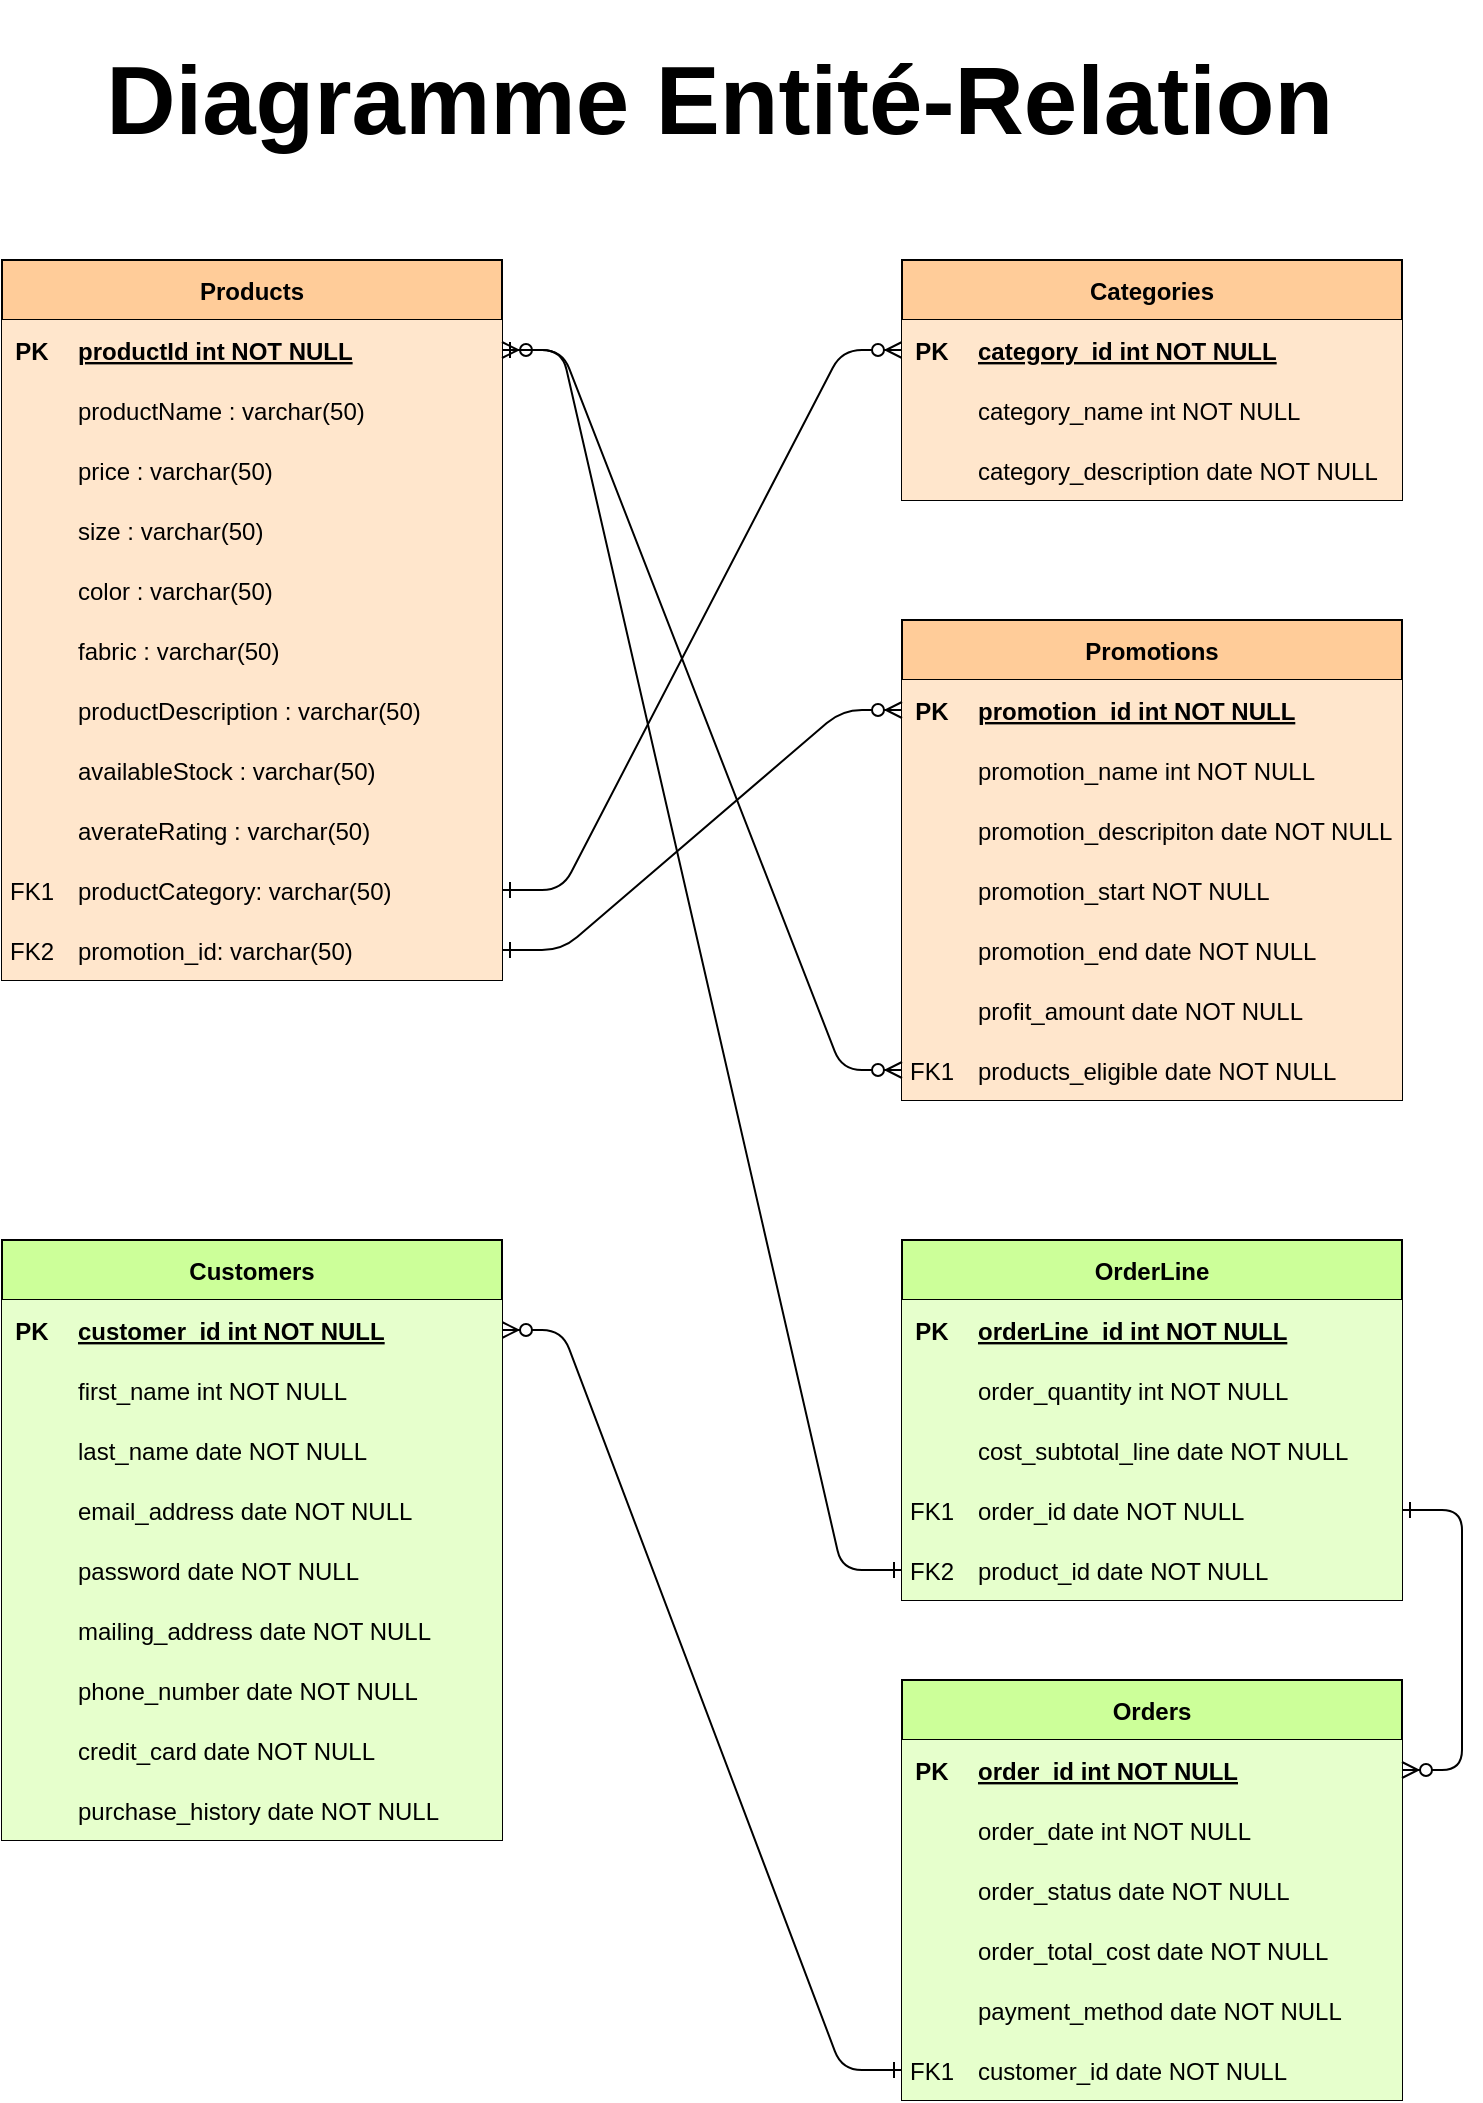 <mxfile version="23.1.5" type="device">
  <diagram id="R2lEEEUBdFMjLlhIrx00" name="Page-1">
    <mxGraphModel dx="827" dy="446" grid="1" gridSize="10" guides="1" tooltips="1" connect="1" arrows="1" fold="1" page="1" pageScale="1" pageWidth="850" pageHeight="1100" math="0" shadow="0" extFonts="Permanent Marker^https://fonts.googleapis.com/css?family=Permanent+Marker">
      <root>
        <mxCell id="0" />
        <mxCell id="1" parent="0" />
        <mxCell id="C-vyLk0tnHw3VtMMgP7b-1" value="" style="edgeStyle=entityRelationEdgeStyle;endArrow=ERzeroToMany;startArrow=ERone;endFill=1;startFill=0;entryX=0;entryY=0.5;entryDx=0;entryDy=0;" parent="1" source="kTmBrPCuGfn3WmzhbBEL-50" target="C-vyLk0tnHw3VtMMgP7b-3" edge="1">
          <mxGeometry width="100" height="100" relative="1" as="geometry">
            <mxPoint x="320" y="760" as="sourcePoint" />
            <mxPoint x="420" y="660" as="targetPoint" />
            <Array as="points">
              <mxPoint x="500" y="200" />
            </Array>
          </mxGeometry>
        </mxCell>
        <mxCell id="C-vyLk0tnHw3VtMMgP7b-12" value="" style="edgeStyle=entityRelationEdgeStyle;endArrow=ERzeroToMany;startArrow=ERone;endFill=1;startFill=0;fontStyle=1" parent="1" source="kTmBrPCuGfn3WmzhbBEL-87" target="C-vyLk0tnHw3VtMMgP7b-14" edge="1">
          <mxGeometry width="100" height="100" relative="1" as="geometry">
            <mxPoint x="380" y="220" as="sourcePoint" />
            <mxPoint x="440" y="245" as="targetPoint" />
          </mxGeometry>
        </mxCell>
        <mxCell id="C-vyLk0tnHw3VtMMgP7b-2" value="Categories" style="shape=table;startSize=30;container=1;collapsible=1;childLayout=tableLayout;fixedRows=1;rowLines=0;fontStyle=1;align=center;resizeLast=1;fillColor=#FFCC99;" parent="1" vertex="1">
          <mxGeometry x="510" y="160" width="250" height="120" as="geometry" />
        </mxCell>
        <mxCell id="C-vyLk0tnHw3VtMMgP7b-3" value="" style="shape=partialRectangle;collapsible=0;dropTarget=0;pointerEvents=0;fillColor=#FFE6CC;points=[[0,0.5],[1,0.5]];portConstraint=eastwest;top=0;left=0;right=0;bottom=1;" parent="C-vyLk0tnHw3VtMMgP7b-2" vertex="1">
          <mxGeometry y="30" width="250" height="30" as="geometry" />
        </mxCell>
        <mxCell id="C-vyLk0tnHw3VtMMgP7b-4" value="PK" style="shape=partialRectangle;overflow=hidden;connectable=0;fillColor=#FFE6CC;top=0;left=0;bottom=0;right=0;fontStyle=1;" parent="C-vyLk0tnHw3VtMMgP7b-3" vertex="1">
          <mxGeometry width="30" height="30" as="geometry">
            <mxRectangle width="30" height="30" as="alternateBounds" />
          </mxGeometry>
        </mxCell>
        <mxCell id="C-vyLk0tnHw3VtMMgP7b-5" value="category_id int NOT NULL " style="shape=partialRectangle;overflow=hidden;connectable=0;fillColor=#FFE6CC;top=0;left=0;bottom=0;right=0;align=left;spacingLeft=6;fontStyle=5;" parent="C-vyLk0tnHw3VtMMgP7b-3" vertex="1">
          <mxGeometry x="30" width="220" height="30" as="geometry">
            <mxRectangle width="220" height="30" as="alternateBounds" />
          </mxGeometry>
        </mxCell>
        <mxCell id="C-vyLk0tnHw3VtMMgP7b-6" value="" style="shape=partialRectangle;collapsible=0;dropTarget=0;pointerEvents=0;fillColor=#FFE6CC;points=[[0,0.5],[1,0.5]];portConstraint=eastwest;top=0;left=0;right=0;bottom=0;" parent="C-vyLk0tnHw3VtMMgP7b-2" vertex="1">
          <mxGeometry y="60" width="250" height="30" as="geometry" />
        </mxCell>
        <mxCell id="C-vyLk0tnHw3VtMMgP7b-7" value="" style="shape=partialRectangle;overflow=hidden;connectable=0;fillColor=#FFE6CC;top=0;left=0;bottom=0;right=0;" parent="C-vyLk0tnHw3VtMMgP7b-6" vertex="1">
          <mxGeometry width="30" height="30" as="geometry">
            <mxRectangle width="30" height="30" as="alternateBounds" />
          </mxGeometry>
        </mxCell>
        <mxCell id="C-vyLk0tnHw3VtMMgP7b-8" value="category_name int NOT NULL" style="shape=partialRectangle;overflow=hidden;connectable=0;fillColor=#FFE6CC;top=0;left=0;bottom=0;right=0;align=left;spacingLeft=6;" parent="C-vyLk0tnHw3VtMMgP7b-6" vertex="1">
          <mxGeometry x="30" width="220" height="30" as="geometry">
            <mxRectangle width="220" height="30" as="alternateBounds" />
          </mxGeometry>
        </mxCell>
        <mxCell id="C-vyLk0tnHw3VtMMgP7b-9" value="" style="shape=partialRectangle;collapsible=0;dropTarget=0;pointerEvents=0;fillColor=#FFE6CC;points=[[0,0.5],[1,0.5]];portConstraint=eastwest;top=0;left=0;right=0;bottom=0;" parent="C-vyLk0tnHw3VtMMgP7b-2" vertex="1">
          <mxGeometry y="90" width="250" height="30" as="geometry" />
        </mxCell>
        <mxCell id="C-vyLk0tnHw3VtMMgP7b-10" value="" style="shape=partialRectangle;overflow=hidden;connectable=0;fillColor=#FFE6CC;top=0;left=0;bottom=0;right=0;" parent="C-vyLk0tnHw3VtMMgP7b-9" vertex="1">
          <mxGeometry width="30" height="30" as="geometry">
            <mxRectangle width="30" height="30" as="alternateBounds" />
          </mxGeometry>
        </mxCell>
        <mxCell id="C-vyLk0tnHw3VtMMgP7b-11" value="category_description date NOT NULL" style="shape=partialRectangle;overflow=hidden;connectable=0;fillColor=#FFE6CC;top=0;left=0;bottom=0;right=0;align=left;spacingLeft=6;" parent="C-vyLk0tnHw3VtMMgP7b-9" vertex="1">
          <mxGeometry x="30" width="220" height="30" as="geometry">
            <mxRectangle width="220" height="30" as="alternateBounds" />
          </mxGeometry>
        </mxCell>
        <mxCell id="C-vyLk0tnHw3VtMMgP7b-13" value="Customers" style="shape=table;startSize=30;container=1;collapsible=1;childLayout=tableLayout;fixedRows=1;rowLines=0;fontStyle=1;align=center;resizeLast=1;fillColor=#CCFF99;" parent="1" vertex="1">
          <mxGeometry x="60" y="650" width="250" height="300" as="geometry" />
        </mxCell>
        <mxCell id="C-vyLk0tnHw3VtMMgP7b-14" value="" style="shape=partialRectangle;collapsible=0;dropTarget=0;pointerEvents=0;fillColor=#E6FFCC;points=[[0,0.5],[1,0.5]];portConstraint=eastwest;top=0;left=0;right=0;bottom=1;" parent="C-vyLk0tnHw3VtMMgP7b-13" vertex="1">
          <mxGeometry y="30" width="250" height="30" as="geometry" />
        </mxCell>
        <mxCell id="C-vyLk0tnHw3VtMMgP7b-15" value="PK" style="shape=partialRectangle;overflow=hidden;connectable=0;fillColor=#E6FFCC;top=0;left=0;bottom=0;right=0;fontStyle=1;" parent="C-vyLk0tnHw3VtMMgP7b-14" vertex="1">
          <mxGeometry width="30" height="30" as="geometry">
            <mxRectangle width="30" height="30" as="alternateBounds" />
          </mxGeometry>
        </mxCell>
        <mxCell id="C-vyLk0tnHw3VtMMgP7b-16" value="customer_id int NOT NULL " style="shape=partialRectangle;overflow=hidden;connectable=0;fillColor=#E6FFCC;top=0;left=0;bottom=0;right=0;align=left;spacingLeft=6;fontStyle=5;" parent="C-vyLk0tnHw3VtMMgP7b-14" vertex="1">
          <mxGeometry x="30" width="220" height="30" as="geometry">
            <mxRectangle width="220" height="30" as="alternateBounds" />
          </mxGeometry>
        </mxCell>
        <mxCell id="C-vyLk0tnHw3VtMMgP7b-17" value="" style="shape=partialRectangle;collapsible=0;dropTarget=0;pointerEvents=0;fillColor=#E6FFCC;points=[[0,0.5],[1,0.5]];portConstraint=eastwest;top=0;left=0;right=0;bottom=0;" parent="C-vyLk0tnHw3VtMMgP7b-13" vertex="1">
          <mxGeometry y="60" width="250" height="30" as="geometry" />
        </mxCell>
        <mxCell id="C-vyLk0tnHw3VtMMgP7b-18" value="" style="shape=partialRectangle;overflow=hidden;connectable=0;fillColor=#E6FFCC;top=0;left=0;bottom=0;right=0;" parent="C-vyLk0tnHw3VtMMgP7b-17" vertex="1">
          <mxGeometry width="30" height="30" as="geometry">
            <mxRectangle width="30" height="30" as="alternateBounds" />
          </mxGeometry>
        </mxCell>
        <mxCell id="C-vyLk0tnHw3VtMMgP7b-19" value="first_name int NOT NULL" style="shape=partialRectangle;overflow=hidden;connectable=0;fillColor=#E6FFCC;top=0;left=0;bottom=0;right=0;align=left;spacingLeft=6;" parent="C-vyLk0tnHw3VtMMgP7b-17" vertex="1">
          <mxGeometry x="30" width="220" height="30" as="geometry">
            <mxRectangle width="220" height="30" as="alternateBounds" />
          </mxGeometry>
        </mxCell>
        <mxCell id="C-vyLk0tnHw3VtMMgP7b-20" value="" style="shape=partialRectangle;collapsible=0;dropTarget=0;pointerEvents=0;fillColor=#E6FFCC;points=[[0,0.5],[1,0.5]];portConstraint=eastwest;top=0;left=0;right=0;bottom=0;" parent="C-vyLk0tnHw3VtMMgP7b-13" vertex="1">
          <mxGeometry y="90" width="250" height="30" as="geometry" />
        </mxCell>
        <mxCell id="C-vyLk0tnHw3VtMMgP7b-21" value="" style="shape=partialRectangle;overflow=hidden;connectable=0;fillColor=#E6FFCC;top=0;left=0;bottom=0;right=0;" parent="C-vyLk0tnHw3VtMMgP7b-20" vertex="1">
          <mxGeometry width="30" height="30" as="geometry">
            <mxRectangle width="30" height="30" as="alternateBounds" />
          </mxGeometry>
        </mxCell>
        <mxCell id="C-vyLk0tnHw3VtMMgP7b-22" value="last_name date NOT NULL" style="shape=partialRectangle;overflow=hidden;connectable=0;fillColor=#E6FFCC;top=0;left=0;bottom=0;right=0;align=left;spacingLeft=6;" parent="C-vyLk0tnHw3VtMMgP7b-20" vertex="1">
          <mxGeometry x="30" width="220" height="30" as="geometry">
            <mxRectangle width="220" height="30" as="alternateBounds" />
          </mxGeometry>
        </mxCell>
        <mxCell id="kTmBrPCuGfn3WmzhbBEL-53" value="" style="shape=partialRectangle;collapsible=0;dropTarget=0;pointerEvents=0;fillColor=#E6FFCC;points=[[0,0.5],[1,0.5]];portConstraint=eastwest;top=0;left=0;right=0;bottom=0;" vertex="1" parent="C-vyLk0tnHw3VtMMgP7b-13">
          <mxGeometry y="120" width="250" height="30" as="geometry" />
        </mxCell>
        <mxCell id="kTmBrPCuGfn3WmzhbBEL-54" value="" style="shape=partialRectangle;overflow=hidden;connectable=0;fillColor=#E6FFCC;top=0;left=0;bottom=0;right=0;" vertex="1" parent="kTmBrPCuGfn3WmzhbBEL-53">
          <mxGeometry width="30" height="30" as="geometry">
            <mxRectangle width="30" height="30" as="alternateBounds" />
          </mxGeometry>
        </mxCell>
        <mxCell id="kTmBrPCuGfn3WmzhbBEL-55" value="email_address date NOT NULL" style="shape=partialRectangle;overflow=hidden;connectable=0;fillColor=#E6FFCC;top=0;left=0;bottom=0;right=0;align=left;spacingLeft=6;" vertex="1" parent="kTmBrPCuGfn3WmzhbBEL-53">
          <mxGeometry x="30" width="220" height="30" as="geometry">
            <mxRectangle width="220" height="30" as="alternateBounds" />
          </mxGeometry>
        </mxCell>
        <mxCell id="kTmBrPCuGfn3WmzhbBEL-56" value="" style="shape=partialRectangle;collapsible=0;dropTarget=0;pointerEvents=0;fillColor=#E6FFCC;points=[[0,0.5],[1,0.5]];portConstraint=eastwest;top=0;left=0;right=0;bottom=0;" vertex="1" parent="C-vyLk0tnHw3VtMMgP7b-13">
          <mxGeometry y="150" width="250" height="30" as="geometry" />
        </mxCell>
        <mxCell id="kTmBrPCuGfn3WmzhbBEL-57" value="" style="shape=partialRectangle;overflow=hidden;connectable=0;fillColor=#E6FFCC;top=0;left=0;bottom=0;right=0;" vertex="1" parent="kTmBrPCuGfn3WmzhbBEL-56">
          <mxGeometry width="30" height="30" as="geometry">
            <mxRectangle width="30" height="30" as="alternateBounds" />
          </mxGeometry>
        </mxCell>
        <mxCell id="kTmBrPCuGfn3WmzhbBEL-58" value="password date NOT NULL" style="shape=partialRectangle;overflow=hidden;connectable=0;fillColor=#E6FFCC;top=0;left=0;bottom=0;right=0;align=left;spacingLeft=6;" vertex="1" parent="kTmBrPCuGfn3WmzhbBEL-56">
          <mxGeometry x="30" width="220" height="30" as="geometry">
            <mxRectangle width="220" height="30" as="alternateBounds" />
          </mxGeometry>
        </mxCell>
        <mxCell id="kTmBrPCuGfn3WmzhbBEL-59" value="" style="shape=partialRectangle;collapsible=0;dropTarget=0;pointerEvents=0;fillColor=#E6FFCC;points=[[0,0.5],[1,0.5]];portConstraint=eastwest;top=0;left=0;right=0;bottom=0;" vertex="1" parent="C-vyLk0tnHw3VtMMgP7b-13">
          <mxGeometry y="180" width="250" height="30" as="geometry" />
        </mxCell>
        <mxCell id="kTmBrPCuGfn3WmzhbBEL-60" value="" style="shape=partialRectangle;overflow=hidden;connectable=0;fillColor=#E6FFCC;top=0;left=0;bottom=0;right=0;" vertex="1" parent="kTmBrPCuGfn3WmzhbBEL-59">
          <mxGeometry width="30" height="30" as="geometry">
            <mxRectangle width="30" height="30" as="alternateBounds" />
          </mxGeometry>
        </mxCell>
        <mxCell id="kTmBrPCuGfn3WmzhbBEL-61" value="mailing_address date NOT NULL" style="shape=partialRectangle;overflow=hidden;connectable=0;fillColor=#E6FFCC;top=0;left=0;bottom=0;right=0;align=left;spacingLeft=6;" vertex="1" parent="kTmBrPCuGfn3WmzhbBEL-59">
          <mxGeometry x="30" width="220" height="30" as="geometry">
            <mxRectangle width="220" height="30" as="alternateBounds" />
          </mxGeometry>
        </mxCell>
        <mxCell id="kTmBrPCuGfn3WmzhbBEL-62" value="" style="shape=partialRectangle;collapsible=0;dropTarget=0;pointerEvents=0;fillColor=#E6FFCC;points=[[0,0.5],[1,0.5]];portConstraint=eastwest;top=0;left=0;right=0;bottom=0;" vertex="1" parent="C-vyLk0tnHw3VtMMgP7b-13">
          <mxGeometry y="210" width="250" height="30" as="geometry" />
        </mxCell>
        <mxCell id="kTmBrPCuGfn3WmzhbBEL-63" value="" style="shape=partialRectangle;overflow=hidden;connectable=0;fillColor=#E6FFCC;top=0;left=0;bottom=0;right=0;" vertex="1" parent="kTmBrPCuGfn3WmzhbBEL-62">
          <mxGeometry width="30" height="30" as="geometry">
            <mxRectangle width="30" height="30" as="alternateBounds" />
          </mxGeometry>
        </mxCell>
        <mxCell id="kTmBrPCuGfn3WmzhbBEL-64" value="phone_number date NOT NULL" style="shape=partialRectangle;overflow=hidden;connectable=0;fillColor=#E6FFCC;top=0;left=0;bottom=0;right=0;align=left;spacingLeft=6;" vertex="1" parent="kTmBrPCuGfn3WmzhbBEL-62">
          <mxGeometry x="30" width="220" height="30" as="geometry">
            <mxRectangle width="220" height="30" as="alternateBounds" />
          </mxGeometry>
        </mxCell>
        <mxCell id="kTmBrPCuGfn3WmzhbBEL-65" value="" style="shape=partialRectangle;collapsible=0;dropTarget=0;pointerEvents=0;fillColor=#E6FFCC;points=[[0,0.5],[1,0.5]];portConstraint=eastwest;top=0;left=0;right=0;bottom=0;" vertex="1" parent="C-vyLk0tnHw3VtMMgP7b-13">
          <mxGeometry y="240" width="250" height="30" as="geometry" />
        </mxCell>
        <mxCell id="kTmBrPCuGfn3WmzhbBEL-66" value="" style="shape=partialRectangle;overflow=hidden;connectable=0;fillColor=#E6FFCC;top=0;left=0;bottom=0;right=0;" vertex="1" parent="kTmBrPCuGfn3WmzhbBEL-65">
          <mxGeometry width="30" height="30" as="geometry">
            <mxRectangle width="30" height="30" as="alternateBounds" />
          </mxGeometry>
        </mxCell>
        <mxCell id="kTmBrPCuGfn3WmzhbBEL-67" value="credit_card date NOT NULL" style="shape=partialRectangle;overflow=hidden;connectable=0;fillColor=#E6FFCC;top=0;left=0;bottom=0;right=0;align=left;spacingLeft=6;" vertex="1" parent="kTmBrPCuGfn3WmzhbBEL-65">
          <mxGeometry x="30" width="220" height="30" as="geometry">
            <mxRectangle width="220" height="30" as="alternateBounds" />
          </mxGeometry>
        </mxCell>
        <mxCell id="kTmBrPCuGfn3WmzhbBEL-165" value="" style="shape=partialRectangle;collapsible=0;dropTarget=0;pointerEvents=0;fillColor=#E6FFCC;points=[[0,0.5],[1,0.5]];portConstraint=eastwest;top=0;left=0;right=0;bottom=0;" vertex="1" parent="C-vyLk0tnHw3VtMMgP7b-13">
          <mxGeometry y="270" width="250" height="30" as="geometry" />
        </mxCell>
        <mxCell id="kTmBrPCuGfn3WmzhbBEL-166" value="" style="shape=partialRectangle;overflow=hidden;connectable=0;fillColor=#E6FFCC;top=0;left=0;bottom=0;right=0;" vertex="1" parent="kTmBrPCuGfn3WmzhbBEL-165">
          <mxGeometry width="30" height="30" as="geometry">
            <mxRectangle width="30" height="30" as="alternateBounds" />
          </mxGeometry>
        </mxCell>
        <mxCell id="kTmBrPCuGfn3WmzhbBEL-167" value="purchase_history date NOT NULL" style="shape=partialRectangle;overflow=hidden;connectable=0;fillColor=#E6FFCC;top=0;left=0;bottom=0;right=0;align=left;spacingLeft=6;" vertex="1" parent="kTmBrPCuGfn3WmzhbBEL-165">
          <mxGeometry x="30" width="220" height="30" as="geometry">
            <mxRectangle width="220" height="30" as="alternateBounds" />
          </mxGeometry>
        </mxCell>
        <mxCell id="C-vyLk0tnHw3VtMMgP7b-23" value="Products" style="shape=table;startSize=30;container=1;collapsible=1;childLayout=tableLayout;fixedRows=1;rowLines=0;fontStyle=1;align=center;resizeLast=1;fillColor=#FFCC99;" parent="1" vertex="1">
          <mxGeometry x="60" y="160" width="250" height="360" as="geometry" />
        </mxCell>
        <mxCell id="C-vyLk0tnHw3VtMMgP7b-24" value="" style="shape=partialRectangle;collapsible=0;dropTarget=0;pointerEvents=0;fillColor=#FFE6CC;points=[[0,0.5],[1,0.5]];portConstraint=eastwest;top=0;left=0;right=0;bottom=1;" parent="C-vyLk0tnHw3VtMMgP7b-23" vertex="1">
          <mxGeometry y="30" width="250" height="30" as="geometry" />
        </mxCell>
        <mxCell id="C-vyLk0tnHw3VtMMgP7b-25" value="PK" style="shape=partialRectangle;overflow=hidden;connectable=0;fillColor=#FFE6CC;top=0;left=0;bottom=0;right=0;fontStyle=1;" parent="C-vyLk0tnHw3VtMMgP7b-24" vertex="1">
          <mxGeometry width="30" height="30" as="geometry">
            <mxRectangle width="30" height="30" as="alternateBounds" />
          </mxGeometry>
        </mxCell>
        <mxCell id="C-vyLk0tnHw3VtMMgP7b-26" value="productId int NOT NULL " style="shape=partialRectangle;overflow=hidden;connectable=0;fillColor=#FFE6CC;top=0;left=0;bottom=0;right=0;align=left;spacingLeft=6;fontStyle=5;" parent="C-vyLk0tnHw3VtMMgP7b-24" vertex="1">
          <mxGeometry x="30" width="220" height="30" as="geometry">
            <mxRectangle width="220" height="30" as="alternateBounds" />
          </mxGeometry>
        </mxCell>
        <mxCell id="C-vyLk0tnHw3VtMMgP7b-27" value="" style="shape=partialRectangle;collapsible=0;dropTarget=0;pointerEvents=0;fillColor=#FFE6CC;points=[[0,0.5],[1,0.5]];portConstraint=eastwest;top=0;left=0;right=0;bottom=0;" parent="C-vyLk0tnHw3VtMMgP7b-23" vertex="1">
          <mxGeometry y="60" width="250" height="30" as="geometry" />
        </mxCell>
        <mxCell id="C-vyLk0tnHw3VtMMgP7b-28" value="" style="shape=partialRectangle;overflow=hidden;connectable=0;fillColor=#FFE6CC;top=0;left=0;bottom=0;right=0;" parent="C-vyLk0tnHw3VtMMgP7b-27" vertex="1">
          <mxGeometry width="30" height="30" as="geometry">
            <mxRectangle width="30" height="30" as="alternateBounds" />
          </mxGeometry>
        </mxCell>
        <mxCell id="C-vyLk0tnHw3VtMMgP7b-29" value="productName : varchar(50) " style="shape=partialRectangle;overflow=hidden;connectable=0;fillColor=#FFE6CC;top=0;left=0;bottom=0;right=0;align=left;spacingLeft=6;" parent="C-vyLk0tnHw3VtMMgP7b-27" vertex="1">
          <mxGeometry x="30" width="220" height="30" as="geometry">
            <mxRectangle width="220" height="30" as="alternateBounds" />
          </mxGeometry>
        </mxCell>
        <mxCell id="kTmBrPCuGfn3WmzhbBEL-1" value="" style="shape=partialRectangle;collapsible=0;dropTarget=0;pointerEvents=0;fillColor=#FFE6CC;points=[[0,0.5],[1,0.5]];portConstraint=eastwest;top=0;left=0;right=0;bottom=0;" vertex="1" parent="C-vyLk0tnHw3VtMMgP7b-23">
          <mxGeometry y="90" width="250" height="30" as="geometry" />
        </mxCell>
        <mxCell id="kTmBrPCuGfn3WmzhbBEL-2" value="" style="shape=partialRectangle;overflow=hidden;connectable=0;fillColor=#FFE6CC;top=0;left=0;bottom=0;right=0;" vertex="1" parent="kTmBrPCuGfn3WmzhbBEL-1">
          <mxGeometry width="30" height="30" as="geometry">
            <mxRectangle width="30" height="30" as="alternateBounds" />
          </mxGeometry>
        </mxCell>
        <mxCell id="kTmBrPCuGfn3WmzhbBEL-3" value="price : varchar(50) " style="shape=partialRectangle;overflow=hidden;connectable=0;fillColor=#FFE6CC;top=0;left=0;bottom=0;right=0;align=left;spacingLeft=6;" vertex="1" parent="kTmBrPCuGfn3WmzhbBEL-1">
          <mxGeometry x="30" width="220" height="30" as="geometry">
            <mxRectangle width="220" height="30" as="alternateBounds" />
          </mxGeometry>
        </mxCell>
        <mxCell id="kTmBrPCuGfn3WmzhbBEL-4" value="" style="shape=partialRectangle;collapsible=0;dropTarget=0;pointerEvents=0;fillColor=#FFE6CC;points=[[0,0.5],[1,0.5]];portConstraint=eastwest;top=0;left=0;right=0;bottom=0;" vertex="1" parent="C-vyLk0tnHw3VtMMgP7b-23">
          <mxGeometry y="120" width="250" height="30" as="geometry" />
        </mxCell>
        <mxCell id="kTmBrPCuGfn3WmzhbBEL-5" value="" style="shape=partialRectangle;overflow=hidden;connectable=0;fillColor=#FFE6CC;top=0;left=0;bottom=0;right=0;" vertex="1" parent="kTmBrPCuGfn3WmzhbBEL-4">
          <mxGeometry width="30" height="30" as="geometry">
            <mxRectangle width="30" height="30" as="alternateBounds" />
          </mxGeometry>
        </mxCell>
        <mxCell id="kTmBrPCuGfn3WmzhbBEL-6" value="size : varchar(50) " style="shape=partialRectangle;overflow=hidden;connectable=0;fillColor=#FFE6CC;top=0;left=0;bottom=0;right=0;align=left;spacingLeft=6;" vertex="1" parent="kTmBrPCuGfn3WmzhbBEL-4">
          <mxGeometry x="30" width="220" height="30" as="geometry">
            <mxRectangle width="220" height="30" as="alternateBounds" />
          </mxGeometry>
        </mxCell>
        <mxCell id="kTmBrPCuGfn3WmzhbBEL-7" value="" style="shape=partialRectangle;collapsible=0;dropTarget=0;pointerEvents=0;fillColor=#FFE6CC;points=[[0,0.5],[1,0.5]];portConstraint=eastwest;top=0;left=0;right=0;bottom=0;" vertex="1" parent="C-vyLk0tnHw3VtMMgP7b-23">
          <mxGeometry y="150" width="250" height="30" as="geometry" />
        </mxCell>
        <mxCell id="kTmBrPCuGfn3WmzhbBEL-8" value="" style="shape=partialRectangle;overflow=hidden;connectable=0;fillColor=#FFE6CC;top=0;left=0;bottom=0;right=0;" vertex="1" parent="kTmBrPCuGfn3WmzhbBEL-7">
          <mxGeometry width="30" height="30" as="geometry">
            <mxRectangle width="30" height="30" as="alternateBounds" />
          </mxGeometry>
        </mxCell>
        <mxCell id="kTmBrPCuGfn3WmzhbBEL-9" value="color : varchar(50) " style="shape=partialRectangle;overflow=hidden;connectable=0;fillColor=#FFE6CC;top=0;left=0;bottom=0;right=0;align=left;spacingLeft=6;" vertex="1" parent="kTmBrPCuGfn3WmzhbBEL-7">
          <mxGeometry x="30" width="220" height="30" as="geometry">
            <mxRectangle width="220" height="30" as="alternateBounds" />
          </mxGeometry>
        </mxCell>
        <mxCell id="kTmBrPCuGfn3WmzhbBEL-10" value="" style="shape=partialRectangle;collapsible=0;dropTarget=0;pointerEvents=0;fillColor=#FFE6CC;points=[[0,0.5],[1,0.5]];portConstraint=eastwest;top=0;left=0;right=0;bottom=0;" vertex="1" parent="C-vyLk0tnHw3VtMMgP7b-23">
          <mxGeometry y="180" width="250" height="30" as="geometry" />
        </mxCell>
        <mxCell id="kTmBrPCuGfn3WmzhbBEL-11" value="" style="shape=partialRectangle;overflow=hidden;connectable=0;fillColor=#FFE6CC;top=0;left=0;bottom=0;right=0;" vertex="1" parent="kTmBrPCuGfn3WmzhbBEL-10">
          <mxGeometry width="30" height="30" as="geometry">
            <mxRectangle width="30" height="30" as="alternateBounds" />
          </mxGeometry>
        </mxCell>
        <mxCell id="kTmBrPCuGfn3WmzhbBEL-12" value="fabric : varchar(50) " style="shape=partialRectangle;overflow=hidden;connectable=0;fillColor=#FFE6CC;top=0;left=0;bottom=0;right=0;align=left;spacingLeft=6;" vertex="1" parent="kTmBrPCuGfn3WmzhbBEL-10">
          <mxGeometry x="30" width="220" height="30" as="geometry">
            <mxRectangle width="220" height="30" as="alternateBounds" />
          </mxGeometry>
        </mxCell>
        <mxCell id="kTmBrPCuGfn3WmzhbBEL-13" value="" style="shape=partialRectangle;collapsible=0;dropTarget=0;pointerEvents=0;fillColor=#FFE6CC;points=[[0,0.5],[1,0.5]];portConstraint=eastwest;top=0;left=0;right=0;bottom=0;" vertex="1" parent="C-vyLk0tnHw3VtMMgP7b-23">
          <mxGeometry y="210" width="250" height="30" as="geometry" />
        </mxCell>
        <mxCell id="kTmBrPCuGfn3WmzhbBEL-14" value="" style="shape=partialRectangle;overflow=hidden;connectable=0;fillColor=#FFE6CC;top=0;left=0;bottom=0;right=0;" vertex="1" parent="kTmBrPCuGfn3WmzhbBEL-13">
          <mxGeometry width="30" height="30" as="geometry">
            <mxRectangle width="30" height="30" as="alternateBounds" />
          </mxGeometry>
        </mxCell>
        <mxCell id="kTmBrPCuGfn3WmzhbBEL-15" value="productDescription : varchar(50) " style="shape=partialRectangle;overflow=hidden;connectable=0;fillColor=#FFE6CC;top=0;left=0;bottom=0;right=0;align=left;spacingLeft=6;" vertex="1" parent="kTmBrPCuGfn3WmzhbBEL-13">
          <mxGeometry x="30" width="220" height="30" as="geometry">
            <mxRectangle width="220" height="30" as="alternateBounds" />
          </mxGeometry>
        </mxCell>
        <mxCell id="kTmBrPCuGfn3WmzhbBEL-16" value="" style="shape=partialRectangle;collapsible=0;dropTarget=0;pointerEvents=0;fillColor=#FFE6CC;points=[[0,0.5],[1,0.5]];portConstraint=eastwest;top=0;left=0;right=0;bottom=0;" vertex="1" parent="C-vyLk0tnHw3VtMMgP7b-23">
          <mxGeometry y="240" width="250" height="30" as="geometry" />
        </mxCell>
        <mxCell id="kTmBrPCuGfn3WmzhbBEL-17" value="" style="shape=partialRectangle;overflow=hidden;connectable=0;fillColor=#FFE6CC;top=0;left=0;bottom=0;right=0;" vertex="1" parent="kTmBrPCuGfn3WmzhbBEL-16">
          <mxGeometry width="30" height="30" as="geometry">
            <mxRectangle width="30" height="30" as="alternateBounds" />
          </mxGeometry>
        </mxCell>
        <mxCell id="kTmBrPCuGfn3WmzhbBEL-18" value="availableStock : varchar(50) " style="shape=partialRectangle;overflow=hidden;connectable=0;fillColor=#FFE6CC;top=0;left=0;bottom=0;right=0;align=left;spacingLeft=6;" vertex="1" parent="kTmBrPCuGfn3WmzhbBEL-16">
          <mxGeometry x="30" width="220" height="30" as="geometry">
            <mxRectangle width="220" height="30" as="alternateBounds" />
          </mxGeometry>
        </mxCell>
        <mxCell id="kTmBrPCuGfn3WmzhbBEL-19" value="" style="shape=partialRectangle;collapsible=0;dropTarget=0;pointerEvents=0;fillColor=#FFE6CC;points=[[0,0.5],[1,0.5]];portConstraint=eastwest;top=0;left=0;right=0;bottom=0;" vertex="1" parent="C-vyLk0tnHw3VtMMgP7b-23">
          <mxGeometry y="270" width="250" height="30" as="geometry" />
        </mxCell>
        <mxCell id="kTmBrPCuGfn3WmzhbBEL-20" value="" style="shape=partialRectangle;overflow=hidden;connectable=0;fillColor=#FFE6CC;top=0;left=0;bottom=0;right=0;" vertex="1" parent="kTmBrPCuGfn3WmzhbBEL-19">
          <mxGeometry width="30" height="30" as="geometry">
            <mxRectangle width="30" height="30" as="alternateBounds" />
          </mxGeometry>
        </mxCell>
        <mxCell id="kTmBrPCuGfn3WmzhbBEL-21" value="averateRating : varchar(50) " style="shape=partialRectangle;overflow=hidden;connectable=0;fillColor=#FFE6CC;top=0;left=0;bottom=0;right=0;align=left;spacingLeft=6;" vertex="1" parent="kTmBrPCuGfn3WmzhbBEL-19">
          <mxGeometry x="30" width="220" height="30" as="geometry">
            <mxRectangle width="220" height="30" as="alternateBounds" />
          </mxGeometry>
        </mxCell>
        <mxCell id="kTmBrPCuGfn3WmzhbBEL-50" value="" style="shape=partialRectangle;collapsible=0;dropTarget=0;pointerEvents=0;fillColor=#FFE6CC;points=[[0,0.5],[1,0.5]];portConstraint=eastwest;top=0;left=0;right=0;bottom=0;" vertex="1" parent="C-vyLk0tnHw3VtMMgP7b-23">
          <mxGeometry y="300" width="250" height="30" as="geometry" />
        </mxCell>
        <mxCell id="kTmBrPCuGfn3WmzhbBEL-51" value="FK1" style="shape=partialRectangle;overflow=hidden;connectable=0;fillColor=#FFE6CC;top=0;left=0;bottom=0;right=0;" vertex="1" parent="kTmBrPCuGfn3WmzhbBEL-50">
          <mxGeometry width="30" height="30" as="geometry">
            <mxRectangle width="30" height="30" as="alternateBounds" />
          </mxGeometry>
        </mxCell>
        <mxCell id="kTmBrPCuGfn3WmzhbBEL-52" value="productCategory: varchar(50) " style="shape=partialRectangle;overflow=hidden;connectable=0;fillColor=#FFE6CC;top=0;left=0;bottom=0;right=0;align=left;spacingLeft=6;" vertex="1" parent="kTmBrPCuGfn3WmzhbBEL-50">
          <mxGeometry x="30" width="220" height="30" as="geometry">
            <mxRectangle width="220" height="30" as="alternateBounds" />
          </mxGeometry>
        </mxCell>
        <mxCell id="kTmBrPCuGfn3WmzhbBEL-162" value="" style="shape=partialRectangle;collapsible=0;dropTarget=0;pointerEvents=0;fillColor=#FFE6CC;points=[[0,0.5],[1,0.5]];portConstraint=eastwest;top=0;left=0;right=0;bottom=0;" vertex="1" parent="C-vyLk0tnHw3VtMMgP7b-23">
          <mxGeometry y="330" width="250" height="30" as="geometry" />
        </mxCell>
        <mxCell id="kTmBrPCuGfn3WmzhbBEL-163" value="FK2" style="shape=partialRectangle;overflow=hidden;connectable=0;fillColor=#FFE6CC;top=0;left=0;bottom=0;right=0;" vertex="1" parent="kTmBrPCuGfn3WmzhbBEL-162">
          <mxGeometry width="30" height="30" as="geometry">
            <mxRectangle width="30" height="30" as="alternateBounds" />
          </mxGeometry>
        </mxCell>
        <mxCell id="kTmBrPCuGfn3WmzhbBEL-164" value="promotion_id: varchar(50) " style="shape=partialRectangle;overflow=hidden;connectable=0;fillColor=#FFE6CC;top=0;left=0;bottom=0;right=0;align=left;spacingLeft=6;" vertex="1" parent="kTmBrPCuGfn3WmzhbBEL-162">
          <mxGeometry x="30" width="220" height="30" as="geometry">
            <mxRectangle width="220" height="30" as="alternateBounds" />
          </mxGeometry>
        </mxCell>
        <mxCell id="kTmBrPCuGfn3WmzhbBEL-68" value="Orders" style="shape=table;startSize=30;container=1;collapsible=1;childLayout=tableLayout;fixedRows=1;rowLines=0;fontStyle=1;align=center;resizeLast=1;fillColor=#CCFF99;" vertex="1" parent="1">
          <mxGeometry x="510" y="870" width="250" height="210" as="geometry" />
        </mxCell>
        <mxCell id="kTmBrPCuGfn3WmzhbBEL-69" value="" style="shape=partialRectangle;collapsible=0;dropTarget=0;pointerEvents=0;fillColor=#E6FFCC;points=[[0,0.5],[1,0.5]];portConstraint=eastwest;top=0;left=0;right=0;bottom=1;" vertex="1" parent="kTmBrPCuGfn3WmzhbBEL-68">
          <mxGeometry y="30" width="250" height="30" as="geometry" />
        </mxCell>
        <mxCell id="kTmBrPCuGfn3WmzhbBEL-70" value="PK" style="shape=partialRectangle;overflow=hidden;connectable=0;fillColor=#E6FFCC;top=0;left=0;bottom=0;right=0;fontStyle=1;" vertex="1" parent="kTmBrPCuGfn3WmzhbBEL-69">
          <mxGeometry width="30" height="30" as="geometry">
            <mxRectangle width="30" height="30" as="alternateBounds" />
          </mxGeometry>
        </mxCell>
        <mxCell id="kTmBrPCuGfn3WmzhbBEL-71" value="order_id int NOT NULL " style="shape=partialRectangle;overflow=hidden;connectable=0;fillColor=#E6FFCC;top=0;left=0;bottom=0;right=0;align=left;spacingLeft=6;fontStyle=5;" vertex="1" parent="kTmBrPCuGfn3WmzhbBEL-69">
          <mxGeometry x="30" width="220" height="30" as="geometry">
            <mxRectangle width="220" height="30" as="alternateBounds" />
          </mxGeometry>
        </mxCell>
        <mxCell id="kTmBrPCuGfn3WmzhbBEL-72" value="" style="shape=partialRectangle;collapsible=0;dropTarget=0;pointerEvents=0;fillColor=#E6FFCC;points=[[0,0.5],[1,0.5]];portConstraint=eastwest;top=0;left=0;right=0;bottom=0;" vertex="1" parent="kTmBrPCuGfn3WmzhbBEL-68">
          <mxGeometry y="60" width="250" height="30" as="geometry" />
        </mxCell>
        <mxCell id="kTmBrPCuGfn3WmzhbBEL-73" value="" style="shape=partialRectangle;overflow=hidden;connectable=0;fillColor=#E6FFCC;top=0;left=0;bottom=0;right=0;" vertex="1" parent="kTmBrPCuGfn3WmzhbBEL-72">
          <mxGeometry width="30" height="30" as="geometry">
            <mxRectangle width="30" height="30" as="alternateBounds" />
          </mxGeometry>
        </mxCell>
        <mxCell id="kTmBrPCuGfn3WmzhbBEL-74" value="order_date int NOT NULL" style="shape=partialRectangle;overflow=hidden;connectable=0;fillColor=#E6FFCC;top=0;left=0;bottom=0;right=0;align=left;spacingLeft=6;" vertex="1" parent="kTmBrPCuGfn3WmzhbBEL-72">
          <mxGeometry x="30" width="220" height="30" as="geometry">
            <mxRectangle width="220" height="30" as="alternateBounds" />
          </mxGeometry>
        </mxCell>
        <mxCell id="kTmBrPCuGfn3WmzhbBEL-75" value="" style="shape=partialRectangle;collapsible=0;dropTarget=0;pointerEvents=0;fillColor=#E6FFCC;points=[[0,0.5],[1,0.5]];portConstraint=eastwest;top=0;left=0;right=0;bottom=0;" vertex="1" parent="kTmBrPCuGfn3WmzhbBEL-68">
          <mxGeometry y="90" width="250" height="30" as="geometry" />
        </mxCell>
        <mxCell id="kTmBrPCuGfn3WmzhbBEL-76" value="" style="shape=partialRectangle;overflow=hidden;connectable=0;fillColor=#E6FFCC;top=0;left=0;bottom=0;right=0;" vertex="1" parent="kTmBrPCuGfn3WmzhbBEL-75">
          <mxGeometry width="30" height="30" as="geometry">
            <mxRectangle width="30" height="30" as="alternateBounds" />
          </mxGeometry>
        </mxCell>
        <mxCell id="kTmBrPCuGfn3WmzhbBEL-77" value="order_status date NOT NULL" style="shape=partialRectangle;overflow=hidden;connectable=0;fillColor=#E6FFCC;top=0;left=0;bottom=0;right=0;align=left;spacingLeft=6;" vertex="1" parent="kTmBrPCuGfn3WmzhbBEL-75">
          <mxGeometry x="30" width="220" height="30" as="geometry">
            <mxRectangle width="220" height="30" as="alternateBounds" />
          </mxGeometry>
        </mxCell>
        <mxCell id="kTmBrPCuGfn3WmzhbBEL-78" value="" style="shape=partialRectangle;collapsible=0;dropTarget=0;pointerEvents=0;fillColor=#E6FFCC;points=[[0,0.5],[1,0.5]];portConstraint=eastwest;top=0;left=0;right=0;bottom=0;" vertex="1" parent="kTmBrPCuGfn3WmzhbBEL-68">
          <mxGeometry y="120" width="250" height="30" as="geometry" />
        </mxCell>
        <mxCell id="kTmBrPCuGfn3WmzhbBEL-79" value="" style="shape=partialRectangle;overflow=hidden;connectable=0;fillColor=#E6FFCC;top=0;left=0;bottom=0;right=0;" vertex="1" parent="kTmBrPCuGfn3WmzhbBEL-78">
          <mxGeometry width="30" height="30" as="geometry">
            <mxRectangle width="30" height="30" as="alternateBounds" />
          </mxGeometry>
        </mxCell>
        <mxCell id="kTmBrPCuGfn3WmzhbBEL-80" value="order_total_cost date NOT NULL" style="shape=partialRectangle;overflow=hidden;connectable=0;fillColor=#E6FFCC;top=0;left=0;bottom=0;right=0;align=left;spacingLeft=6;" vertex="1" parent="kTmBrPCuGfn3WmzhbBEL-78">
          <mxGeometry x="30" width="220" height="30" as="geometry">
            <mxRectangle width="220" height="30" as="alternateBounds" />
          </mxGeometry>
        </mxCell>
        <mxCell id="kTmBrPCuGfn3WmzhbBEL-81" value="" style="shape=partialRectangle;collapsible=0;dropTarget=0;pointerEvents=0;fillColor=#E6FFCC;points=[[0,0.5],[1,0.5]];portConstraint=eastwest;top=0;left=0;right=0;bottom=0;" vertex="1" parent="kTmBrPCuGfn3WmzhbBEL-68">
          <mxGeometry y="150" width="250" height="30" as="geometry" />
        </mxCell>
        <mxCell id="kTmBrPCuGfn3WmzhbBEL-82" value="" style="shape=partialRectangle;overflow=hidden;connectable=0;fillColor=#E6FFCC;top=0;left=0;bottom=0;right=0;" vertex="1" parent="kTmBrPCuGfn3WmzhbBEL-81">
          <mxGeometry width="30" height="30" as="geometry">
            <mxRectangle width="30" height="30" as="alternateBounds" />
          </mxGeometry>
        </mxCell>
        <mxCell id="kTmBrPCuGfn3WmzhbBEL-83" value="payment_method date NOT NULL" style="shape=partialRectangle;overflow=hidden;connectable=0;fillColor=#E6FFCC;top=0;left=0;bottom=0;right=0;align=left;spacingLeft=6;" vertex="1" parent="kTmBrPCuGfn3WmzhbBEL-81">
          <mxGeometry x="30" width="220" height="30" as="geometry">
            <mxRectangle width="220" height="30" as="alternateBounds" />
          </mxGeometry>
        </mxCell>
        <mxCell id="kTmBrPCuGfn3WmzhbBEL-87" value="" style="shape=partialRectangle;collapsible=0;dropTarget=0;pointerEvents=0;fillColor=#E6FFCC;points=[[0,0.5],[1,0.5]];portConstraint=eastwest;top=0;left=0;right=0;bottom=0;" vertex="1" parent="kTmBrPCuGfn3WmzhbBEL-68">
          <mxGeometry y="180" width="250" height="30" as="geometry" />
        </mxCell>
        <mxCell id="kTmBrPCuGfn3WmzhbBEL-88" value="FK1" style="shape=partialRectangle;overflow=hidden;connectable=0;fillColor=#E6FFCC;top=0;left=0;bottom=0;right=0;" vertex="1" parent="kTmBrPCuGfn3WmzhbBEL-87">
          <mxGeometry width="30" height="30" as="geometry">
            <mxRectangle width="30" height="30" as="alternateBounds" />
          </mxGeometry>
        </mxCell>
        <mxCell id="kTmBrPCuGfn3WmzhbBEL-89" value="customer_id date NOT NULL" style="shape=partialRectangle;overflow=hidden;connectable=0;fillColor=#E6FFCC;top=0;left=0;bottom=0;right=0;align=left;spacingLeft=6;" vertex="1" parent="kTmBrPCuGfn3WmzhbBEL-87">
          <mxGeometry x="30" width="220" height="30" as="geometry">
            <mxRectangle width="220" height="30" as="alternateBounds" />
          </mxGeometry>
        </mxCell>
        <mxCell id="kTmBrPCuGfn3WmzhbBEL-93" value="OrderLine" style="shape=table;startSize=30;container=1;collapsible=1;childLayout=tableLayout;fixedRows=1;rowLines=0;fontStyle=1;align=center;resizeLast=1;fillColor=#CCFF99;" vertex="1" parent="1">
          <mxGeometry x="510" y="650" width="250" height="180" as="geometry" />
        </mxCell>
        <mxCell id="kTmBrPCuGfn3WmzhbBEL-94" value="" style="shape=partialRectangle;collapsible=0;dropTarget=0;pointerEvents=0;fillColor=#E6FFCC;points=[[0,0.5],[1,0.5]];portConstraint=eastwest;top=0;left=0;right=0;bottom=1;" vertex="1" parent="kTmBrPCuGfn3WmzhbBEL-93">
          <mxGeometry y="30" width="250" height="30" as="geometry" />
        </mxCell>
        <mxCell id="kTmBrPCuGfn3WmzhbBEL-95" value="PK" style="shape=partialRectangle;overflow=hidden;connectable=0;fillColor=#E6FFCC;top=0;left=0;bottom=0;right=0;fontStyle=1;" vertex="1" parent="kTmBrPCuGfn3WmzhbBEL-94">
          <mxGeometry width="30" height="30" as="geometry">
            <mxRectangle width="30" height="30" as="alternateBounds" />
          </mxGeometry>
        </mxCell>
        <mxCell id="kTmBrPCuGfn3WmzhbBEL-96" value="orderLine_id int NOT NULL " style="shape=partialRectangle;overflow=hidden;connectable=0;fillColor=#E6FFCC;top=0;left=0;bottom=0;right=0;align=left;spacingLeft=6;fontStyle=5;" vertex="1" parent="kTmBrPCuGfn3WmzhbBEL-94">
          <mxGeometry x="30" width="220" height="30" as="geometry">
            <mxRectangle width="220" height="30" as="alternateBounds" />
          </mxGeometry>
        </mxCell>
        <mxCell id="kTmBrPCuGfn3WmzhbBEL-97" value="" style="shape=partialRectangle;collapsible=0;dropTarget=0;pointerEvents=0;fillColor=#E6FFCC;points=[[0,0.5],[1,0.5]];portConstraint=eastwest;top=0;left=0;right=0;bottom=0;" vertex="1" parent="kTmBrPCuGfn3WmzhbBEL-93">
          <mxGeometry y="60" width="250" height="30" as="geometry" />
        </mxCell>
        <mxCell id="kTmBrPCuGfn3WmzhbBEL-98" value="" style="shape=partialRectangle;overflow=hidden;connectable=0;fillColor=#E6FFCC;top=0;left=0;bottom=0;right=0;" vertex="1" parent="kTmBrPCuGfn3WmzhbBEL-97">
          <mxGeometry width="30" height="30" as="geometry">
            <mxRectangle width="30" height="30" as="alternateBounds" />
          </mxGeometry>
        </mxCell>
        <mxCell id="kTmBrPCuGfn3WmzhbBEL-99" value="order_quantity int NOT NULL" style="shape=partialRectangle;overflow=hidden;connectable=0;fillColor=#E6FFCC;top=0;left=0;bottom=0;right=0;align=left;spacingLeft=6;" vertex="1" parent="kTmBrPCuGfn3WmzhbBEL-97">
          <mxGeometry x="30" width="220" height="30" as="geometry">
            <mxRectangle width="220" height="30" as="alternateBounds" />
          </mxGeometry>
        </mxCell>
        <mxCell id="kTmBrPCuGfn3WmzhbBEL-100" value="" style="shape=partialRectangle;collapsible=0;dropTarget=0;pointerEvents=0;fillColor=#E6FFCC;points=[[0,0.5],[1,0.5]];portConstraint=eastwest;top=0;left=0;right=0;bottom=0;" vertex="1" parent="kTmBrPCuGfn3WmzhbBEL-93">
          <mxGeometry y="90" width="250" height="30" as="geometry" />
        </mxCell>
        <mxCell id="kTmBrPCuGfn3WmzhbBEL-101" value="" style="shape=partialRectangle;overflow=hidden;connectable=0;fillColor=#E6FFCC;top=0;left=0;bottom=0;right=0;" vertex="1" parent="kTmBrPCuGfn3WmzhbBEL-100">
          <mxGeometry width="30" height="30" as="geometry">
            <mxRectangle width="30" height="30" as="alternateBounds" />
          </mxGeometry>
        </mxCell>
        <mxCell id="kTmBrPCuGfn3WmzhbBEL-102" value="cost_subtotal_line date NOT NULL" style="shape=partialRectangle;overflow=hidden;connectable=0;fillColor=#E6FFCC;top=0;left=0;bottom=0;right=0;align=left;spacingLeft=6;" vertex="1" parent="kTmBrPCuGfn3WmzhbBEL-100">
          <mxGeometry x="30" width="220" height="30" as="geometry">
            <mxRectangle width="220" height="30" as="alternateBounds" />
          </mxGeometry>
        </mxCell>
        <mxCell id="kTmBrPCuGfn3WmzhbBEL-103" value="" style="shape=partialRectangle;collapsible=0;dropTarget=0;pointerEvents=0;fillColor=#E6FFCC;points=[[0,0.5],[1,0.5]];portConstraint=eastwest;top=0;left=0;right=0;bottom=0;" vertex="1" parent="kTmBrPCuGfn3WmzhbBEL-93">
          <mxGeometry y="120" width="250" height="30" as="geometry" />
        </mxCell>
        <mxCell id="kTmBrPCuGfn3WmzhbBEL-104" value="FK1" style="shape=partialRectangle;overflow=hidden;connectable=0;fillColor=#E6FFCC;top=0;left=0;bottom=0;right=0;" vertex="1" parent="kTmBrPCuGfn3WmzhbBEL-103">
          <mxGeometry width="30" height="30" as="geometry">
            <mxRectangle width="30" height="30" as="alternateBounds" />
          </mxGeometry>
        </mxCell>
        <mxCell id="kTmBrPCuGfn3WmzhbBEL-105" value="order_id date NOT NULL" style="shape=partialRectangle;overflow=hidden;connectable=0;fillColor=#E6FFCC;top=0;left=0;bottom=0;right=0;align=left;spacingLeft=6;" vertex="1" parent="kTmBrPCuGfn3WmzhbBEL-103">
          <mxGeometry x="30" width="220" height="30" as="geometry">
            <mxRectangle width="220" height="30" as="alternateBounds" />
          </mxGeometry>
        </mxCell>
        <mxCell id="kTmBrPCuGfn3WmzhbBEL-118" value="" style="shape=partialRectangle;collapsible=0;dropTarget=0;pointerEvents=0;fillColor=#E6FFCC;points=[[0,0.5],[1,0.5]];portConstraint=eastwest;top=0;left=0;right=0;bottom=0;" vertex="1" parent="kTmBrPCuGfn3WmzhbBEL-93">
          <mxGeometry y="150" width="250" height="30" as="geometry" />
        </mxCell>
        <mxCell id="kTmBrPCuGfn3WmzhbBEL-119" value="FK2" style="shape=partialRectangle;overflow=hidden;connectable=0;fillColor=#E6FFCC;top=0;left=0;bottom=0;right=0;" vertex="1" parent="kTmBrPCuGfn3WmzhbBEL-118">
          <mxGeometry width="30" height="30" as="geometry">
            <mxRectangle width="30" height="30" as="alternateBounds" />
          </mxGeometry>
        </mxCell>
        <mxCell id="kTmBrPCuGfn3WmzhbBEL-120" value="product_id date NOT NULL" style="shape=partialRectangle;overflow=hidden;connectable=0;fillColor=#E6FFCC;top=0;left=0;bottom=0;right=0;align=left;spacingLeft=6;" vertex="1" parent="kTmBrPCuGfn3WmzhbBEL-118">
          <mxGeometry x="30" width="220" height="30" as="geometry">
            <mxRectangle width="220" height="30" as="alternateBounds" />
          </mxGeometry>
        </mxCell>
        <mxCell id="kTmBrPCuGfn3WmzhbBEL-121" value="Promotions" style="shape=table;startSize=30;container=1;collapsible=1;childLayout=tableLayout;fixedRows=1;rowLines=0;fontStyle=1;align=center;resizeLast=1;fillColor=#FFCC99;" vertex="1" parent="1">
          <mxGeometry x="510" y="340" width="250" height="240" as="geometry" />
        </mxCell>
        <mxCell id="kTmBrPCuGfn3WmzhbBEL-122" value="" style="shape=partialRectangle;collapsible=0;dropTarget=0;pointerEvents=0;fillColor=#FFE6CC;points=[[0,0.5],[1,0.5]];portConstraint=eastwest;top=0;left=0;right=0;bottom=1;" vertex="1" parent="kTmBrPCuGfn3WmzhbBEL-121">
          <mxGeometry y="30" width="250" height="30" as="geometry" />
        </mxCell>
        <mxCell id="kTmBrPCuGfn3WmzhbBEL-123" value="PK" style="shape=partialRectangle;overflow=hidden;connectable=0;fillColor=#FFE6CC;top=0;left=0;bottom=0;right=0;fontStyle=1;" vertex="1" parent="kTmBrPCuGfn3WmzhbBEL-122">
          <mxGeometry width="30" height="30" as="geometry">
            <mxRectangle width="30" height="30" as="alternateBounds" />
          </mxGeometry>
        </mxCell>
        <mxCell id="kTmBrPCuGfn3WmzhbBEL-124" value="promotion_id int NOT NULL " style="shape=partialRectangle;overflow=hidden;connectable=0;fillColor=#FFE6CC;top=0;left=0;bottom=0;right=0;align=left;spacingLeft=6;fontStyle=5;" vertex="1" parent="kTmBrPCuGfn3WmzhbBEL-122">
          <mxGeometry x="30" width="220" height="30" as="geometry">
            <mxRectangle width="220" height="30" as="alternateBounds" />
          </mxGeometry>
        </mxCell>
        <mxCell id="kTmBrPCuGfn3WmzhbBEL-125" value="" style="shape=partialRectangle;collapsible=0;dropTarget=0;pointerEvents=0;fillColor=#FFE6CC;points=[[0,0.5],[1,0.5]];portConstraint=eastwest;top=0;left=0;right=0;bottom=0;" vertex="1" parent="kTmBrPCuGfn3WmzhbBEL-121">
          <mxGeometry y="60" width="250" height="30" as="geometry" />
        </mxCell>
        <mxCell id="kTmBrPCuGfn3WmzhbBEL-126" value="" style="shape=partialRectangle;overflow=hidden;connectable=0;fillColor=#FFE6CC;top=0;left=0;bottom=0;right=0;" vertex="1" parent="kTmBrPCuGfn3WmzhbBEL-125">
          <mxGeometry width="30" height="30" as="geometry">
            <mxRectangle width="30" height="30" as="alternateBounds" />
          </mxGeometry>
        </mxCell>
        <mxCell id="kTmBrPCuGfn3WmzhbBEL-127" value="promotion_name int NOT NULL" style="shape=partialRectangle;overflow=hidden;connectable=0;fillColor=#FFE6CC;top=0;left=0;bottom=0;right=0;align=left;spacingLeft=6;" vertex="1" parent="kTmBrPCuGfn3WmzhbBEL-125">
          <mxGeometry x="30" width="220" height="30" as="geometry">
            <mxRectangle width="220" height="30" as="alternateBounds" />
          </mxGeometry>
        </mxCell>
        <mxCell id="kTmBrPCuGfn3WmzhbBEL-128" value="" style="shape=partialRectangle;collapsible=0;dropTarget=0;pointerEvents=0;fillColor=#FFE6CC;points=[[0,0.5],[1,0.5]];portConstraint=eastwest;top=0;left=0;right=0;bottom=0;" vertex="1" parent="kTmBrPCuGfn3WmzhbBEL-121">
          <mxGeometry y="90" width="250" height="30" as="geometry" />
        </mxCell>
        <mxCell id="kTmBrPCuGfn3WmzhbBEL-129" value="" style="shape=partialRectangle;overflow=hidden;connectable=0;fillColor=#FFE6CC;top=0;left=0;bottom=0;right=0;" vertex="1" parent="kTmBrPCuGfn3WmzhbBEL-128">
          <mxGeometry width="30" height="30" as="geometry">
            <mxRectangle width="30" height="30" as="alternateBounds" />
          </mxGeometry>
        </mxCell>
        <mxCell id="kTmBrPCuGfn3WmzhbBEL-130" value="promotion_descripiton date NOT NULL" style="shape=partialRectangle;overflow=hidden;connectable=0;fillColor=#FFE6CC;top=0;left=0;bottom=0;right=0;align=left;spacingLeft=6;" vertex="1" parent="kTmBrPCuGfn3WmzhbBEL-128">
          <mxGeometry x="30" width="220" height="30" as="geometry">
            <mxRectangle width="220" height="30" as="alternateBounds" />
          </mxGeometry>
        </mxCell>
        <mxCell id="kTmBrPCuGfn3WmzhbBEL-131" value="" style="shape=partialRectangle;collapsible=0;dropTarget=0;pointerEvents=0;fillColor=#FFE6CC;points=[[0,0.5],[1,0.5]];portConstraint=eastwest;top=0;left=0;right=0;bottom=0;" vertex="1" parent="kTmBrPCuGfn3WmzhbBEL-121">
          <mxGeometry y="120" width="250" height="30" as="geometry" />
        </mxCell>
        <mxCell id="kTmBrPCuGfn3WmzhbBEL-132" value="" style="shape=partialRectangle;overflow=hidden;connectable=0;fillColor=#FFE6CC;top=0;left=0;bottom=0;right=0;" vertex="1" parent="kTmBrPCuGfn3WmzhbBEL-131">
          <mxGeometry width="30" height="30" as="geometry">
            <mxRectangle width="30" height="30" as="alternateBounds" />
          </mxGeometry>
        </mxCell>
        <mxCell id="kTmBrPCuGfn3WmzhbBEL-133" value="promotion_start NOT NULL" style="shape=partialRectangle;overflow=hidden;connectable=0;fillColor=#FFE6CC;top=0;left=0;bottom=0;right=0;align=left;spacingLeft=6;" vertex="1" parent="kTmBrPCuGfn3WmzhbBEL-131">
          <mxGeometry x="30" width="220" height="30" as="geometry">
            <mxRectangle width="220" height="30" as="alternateBounds" />
          </mxGeometry>
        </mxCell>
        <mxCell id="kTmBrPCuGfn3WmzhbBEL-134" value="" style="shape=partialRectangle;collapsible=0;dropTarget=0;pointerEvents=0;fillColor=#FFE6CC;points=[[0,0.5],[1,0.5]];portConstraint=eastwest;top=0;left=0;right=0;bottom=0;" vertex="1" parent="kTmBrPCuGfn3WmzhbBEL-121">
          <mxGeometry y="150" width="250" height="30" as="geometry" />
        </mxCell>
        <mxCell id="kTmBrPCuGfn3WmzhbBEL-135" value="" style="shape=partialRectangle;overflow=hidden;connectable=0;fillColor=#FFE6CC;top=0;left=0;bottom=0;right=0;" vertex="1" parent="kTmBrPCuGfn3WmzhbBEL-134">
          <mxGeometry width="30" height="30" as="geometry">
            <mxRectangle width="30" height="30" as="alternateBounds" />
          </mxGeometry>
        </mxCell>
        <mxCell id="kTmBrPCuGfn3WmzhbBEL-136" value="promotion_end date NOT NULL" style="shape=partialRectangle;overflow=hidden;connectable=0;fillColor=#FFE6CC;top=0;left=0;bottom=0;right=0;align=left;spacingLeft=6;" vertex="1" parent="kTmBrPCuGfn3WmzhbBEL-134">
          <mxGeometry x="30" width="220" height="30" as="geometry">
            <mxRectangle width="220" height="30" as="alternateBounds" />
          </mxGeometry>
        </mxCell>
        <mxCell id="kTmBrPCuGfn3WmzhbBEL-137" value="" style="shape=partialRectangle;collapsible=0;dropTarget=0;pointerEvents=0;fillColor=#FFE6CC;points=[[0,0.5],[1,0.5]];portConstraint=eastwest;top=0;left=0;right=0;bottom=0;" vertex="1" parent="kTmBrPCuGfn3WmzhbBEL-121">
          <mxGeometry y="180" width="250" height="30" as="geometry" />
        </mxCell>
        <mxCell id="kTmBrPCuGfn3WmzhbBEL-138" value="" style="shape=partialRectangle;overflow=hidden;connectable=0;fillColor=#FFE6CC;top=0;left=0;bottom=0;right=0;" vertex="1" parent="kTmBrPCuGfn3WmzhbBEL-137">
          <mxGeometry width="30" height="30" as="geometry">
            <mxRectangle width="30" height="30" as="alternateBounds" />
          </mxGeometry>
        </mxCell>
        <mxCell id="kTmBrPCuGfn3WmzhbBEL-139" value="profit_amount date NOT NULL" style="shape=partialRectangle;overflow=hidden;connectable=0;fillColor=#FFE6CC;top=0;left=0;bottom=0;right=0;align=left;spacingLeft=6;" vertex="1" parent="kTmBrPCuGfn3WmzhbBEL-137">
          <mxGeometry x="30" width="220" height="30" as="geometry">
            <mxRectangle width="220" height="30" as="alternateBounds" />
          </mxGeometry>
        </mxCell>
        <mxCell id="kTmBrPCuGfn3WmzhbBEL-159" value="" style="shape=partialRectangle;collapsible=0;dropTarget=0;pointerEvents=0;fillColor=#FFE6CC;points=[[0,0.5],[1,0.5]];portConstraint=eastwest;top=0;left=0;right=0;bottom=0;" vertex="1" parent="kTmBrPCuGfn3WmzhbBEL-121">
          <mxGeometry y="210" width="250" height="30" as="geometry" />
        </mxCell>
        <mxCell id="kTmBrPCuGfn3WmzhbBEL-160" value="FK1" style="shape=partialRectangle;overflow=hidden;connectable=0;fillColor=#FFE6CC;top=0;left=0;bottom=0;right=0;" vertex="1" parent="kTmBrPCuGfn3WmzhbBEL-159">
          <mxGeometry width="30" height="30" as="geometry">
            <mxRectangle width="30" height="30" as="alternateBounds" />
          </mxGeometry>
        </mxCell>
        <mxCell id="kTmBrPCuGfn3WmzhbBEL-161" value="products_eligible date NOT NULL" style="shape=partialRectangle;overflow=hidden;connectable=0;fillColor=#FFE6CC;top=0;left=0;bottom=0;right=0;align=left;spacingLeft=6;" vertex="1" parent="kTmBrPCuGfn3WmzhbBEL-159">
          <mxGeometry x="30" width="220" height="30" as="geometry">
            <mxRectangle width="220" height="30" as="alternateBounds" />
          </mxGeometry>
        </mxCell>
        <mxCell id="kTmBrPCuGfn3WmzhbBEL-172" value="" style="edgeStyle=entityRelationEdgeStyle;endArrow=ERzeroToMany;startArrow=ERone;endFill=1;startFill=0;" edge="1" parent="1" source="kTmBrPCuGfn3WmzhbBEL-162" target="kTmBrPCuGfn3WmzhbBEL-122">
          <mxGeometry width="100" height="100" relative="1" as="geometry">
            <mxPoint x="320" y="505.0" as="sourcePoint" />
            <mxPoint x="250" y="945" as="targetPoint" />
            <Array as="points">
              <mxPoint x="204" y="210" />
              <mxPoint x="420" y="520" />
              <mxPoint x="420" y="505" />
              <mxPoint x="420" y="530" />
              <mxPoint x="370" y="740" />
              <mxPoint x="470" y="730" />
              <mxPoint x="10" y="780" />
              <mxPoint x="280" y="850" />
              <mxPoint x="270" y="840" />
              <mxPoint x="290" y="830" />
              <mxPoint x="290" y="840" />
              <mxPoint x="-236" y="720" />
              <mxPoint x="-316" y="730" />
              <mxPoint x="94" y="520" />
              <mxPoint x="250" y="940" />
            </Array>
          </mxGeometry>
        </mxCell>
        <mxCell id="kTmBrPCuGfn3WmzhbBEL-174" value="" style="edgeStyle=entityRelationEdgeStyle;endArrow=ERzeroToMany;startArrow=ERone;endFill=1;startFill=0;" edge="1" parent="1" source="kTmBrPCuGfn3WmzhbBEL-103" target="kTmBrPCuGfn3WmzhbBEL-69">
          <mxGeometry width="100" height="100" relative="1" as="geometry">
            <mxPoint x="1030" y="950" as="sourcePoint" />
            <mxPoint x="830" y="800" as="targetPoint" />
            <Array as="points">
              <mxPoint x="790" y="930" />
            </Array>
          </mxGeometry>
        </mxCell>
        <mxCell id="kTmBrPCuGfn3WmzhbBEL-176" value="" style="edgeStyle=entityRelationEdgeStyle;endArrow=ERzeroToMany;startArrow=ERone;endFill=1;startFill=0;" edge="1" parent="1" source="kTmBrPCuGfn3WmzhbBEL-118" target="C-vyLk0tnHw3VtMMgP7b-24">
          <mxGeometry width="100" height="100" relative="1" as="geometry">
            <mxPoint x="770" y="1055" as="sourcePoint" />
            <mxPoint x="530" y="600" as="targetPoint" />
            <Array as="points">
              <mxPoint x="800" y="940" />
            </Array>
          </mxGeometry>
        </mxCell>
        <mxCell id="kTmBrPCuGfn3WmzhbBEL-207" value="" style="edgeStyle=entityRelationEdgeStyle;endArrow=ERzeroToMany;startArrow=ERone;endFill=1;startFill=0;" edge="1" parent="1" source="C-vyLk0tnHw3VtMMgP7b-24" target="kTmBrPCuGfn3WmzhbBEL-159">
          <mxGeometry width="100" height="100" relative="1" as="geometry">
            <mxPoint x="320" y="515" as="sourcePoint" />
            <mxPoint x="520" y="395" as="targetPoint" />
            <Array as="points">
              <mxPoint x="214" y="220" />
              <mxPoint x="430" y="530" />
              <mxPoint x="430" y="515" />
              <mxPoint x="430" y="540" />
              <mxPoint x="380" y="750" />
              <mxPoint x="480" y="740" />
              <mxPoint x="20" y="790" />
              <mxPoint x="290" y="860" />
              <mxPoint x="280" y="850" />
              <mxPoint x="300" y="840" />
              <mxPoint x="300" y="850" />
              <mxPoint x="-226" y="730" />
              <mxPoint x="-306" y="740" />
              <mxPoint x="104" y="530" />
              <mxPoint x="260" y="950" />
            </Array>
          </mxGeometry>
        </mxCell>
        <mxCell id="kTmBrPCuGfn3WmzhbBEL-217" value="&lt;h1&gt;&lt;font style=&quot;font-size: 48px;&quot;&gt;Diagramme Entité-Relation&amp;nbsp;&lt;/font&gt;&lt;/h1&gt;" style="text;html=1;align=center;verticalAlign=middle;resizable=0;points=[];autosize=1;strokeColor=none;fillColor=none;" vertex="1" parent="1">
          <mxGeometry x="100" y="30" width="650" height="100" as="geometry" />
        </mxCell>
      </root>
    </mxGraphModel>
  </diagram>
</mxfile>
